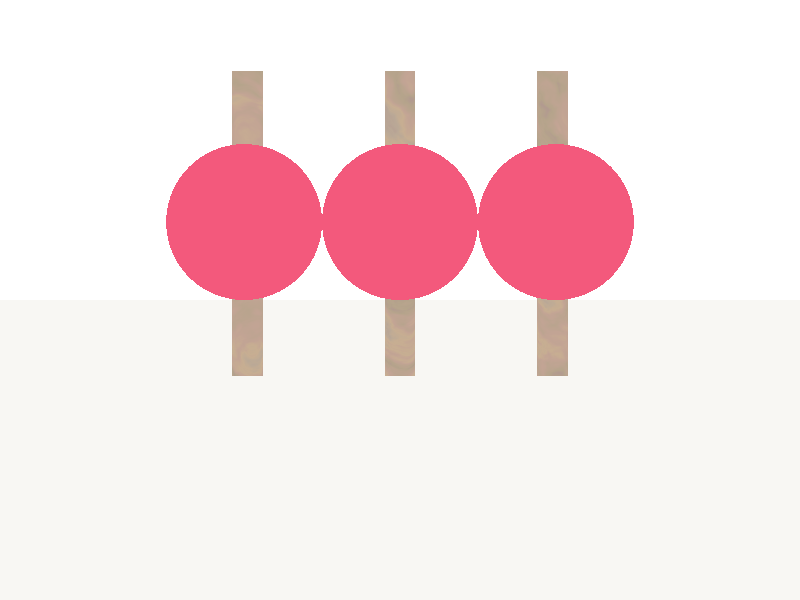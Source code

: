 //EXAMPLE OF TRANSPARENT OBJECTS

//Files with predefined colors and textures
#include "colors.inc"
#include "glass.inc"
#include "golds.inc"
#include "metals.inc"
#include "stones.inc"
#include "woods.inc"

//Place the camera
camera {
  sky <0,0,1>          //Don't change this
  direction <-1,0,0>   //Don't change this  
  right <-4/3,0,0>     //Don't change this
  location  <100,0,.5>  //Camera location
  look_at   <0,0,.5>    //Where camera is pointing
  angle 3       //Angle of the view--increase to see more, decrease to see less
}

//Ambient light to "brighten up" darker pictures
global_settings { ambient_light White }

//Place a light--you can have more than one!
light_source {
  <10,-10,10>   //Change this if you want to put the light at a different point
  color White*2        //Multiplying by 2 doubles the brightness
}

//Set a background color
background { color White }

//Create a "floor"
plane {
  <0,0,1>, 0           //This represents the plane 0x+0y+z=0
  texture { T_Silver_3A }  //The texture comes from the file "metals.inc"
   }

//Create three cylinders, giving centers of ends and radus for each
cylinder { <0,-1,0>, <0,-1,2>,  .1 texture{T_Stone1}}
cylinder { <0,0,0>, <0,0,2>,  .1 texture{T_Stone1}}
cylinder { <0,1,0>, <0,1,2>,  .1 texture{T_Stone1}}

//Create three transparent spheres
//Give center and radius,and index of refraction for each
sphere { <2, -1, 1>, 0.5  texture{T_Ruby_Glass} interior { ior 1 } }
sphere { <2, 0, 1>, 0.5  texture{T_Ruby_Glass} interior { ior 1.5 } }
sphere { <2, 1, 1>, 0.5  texture{T_Ruby_Glass} interior { ior 2 } }
